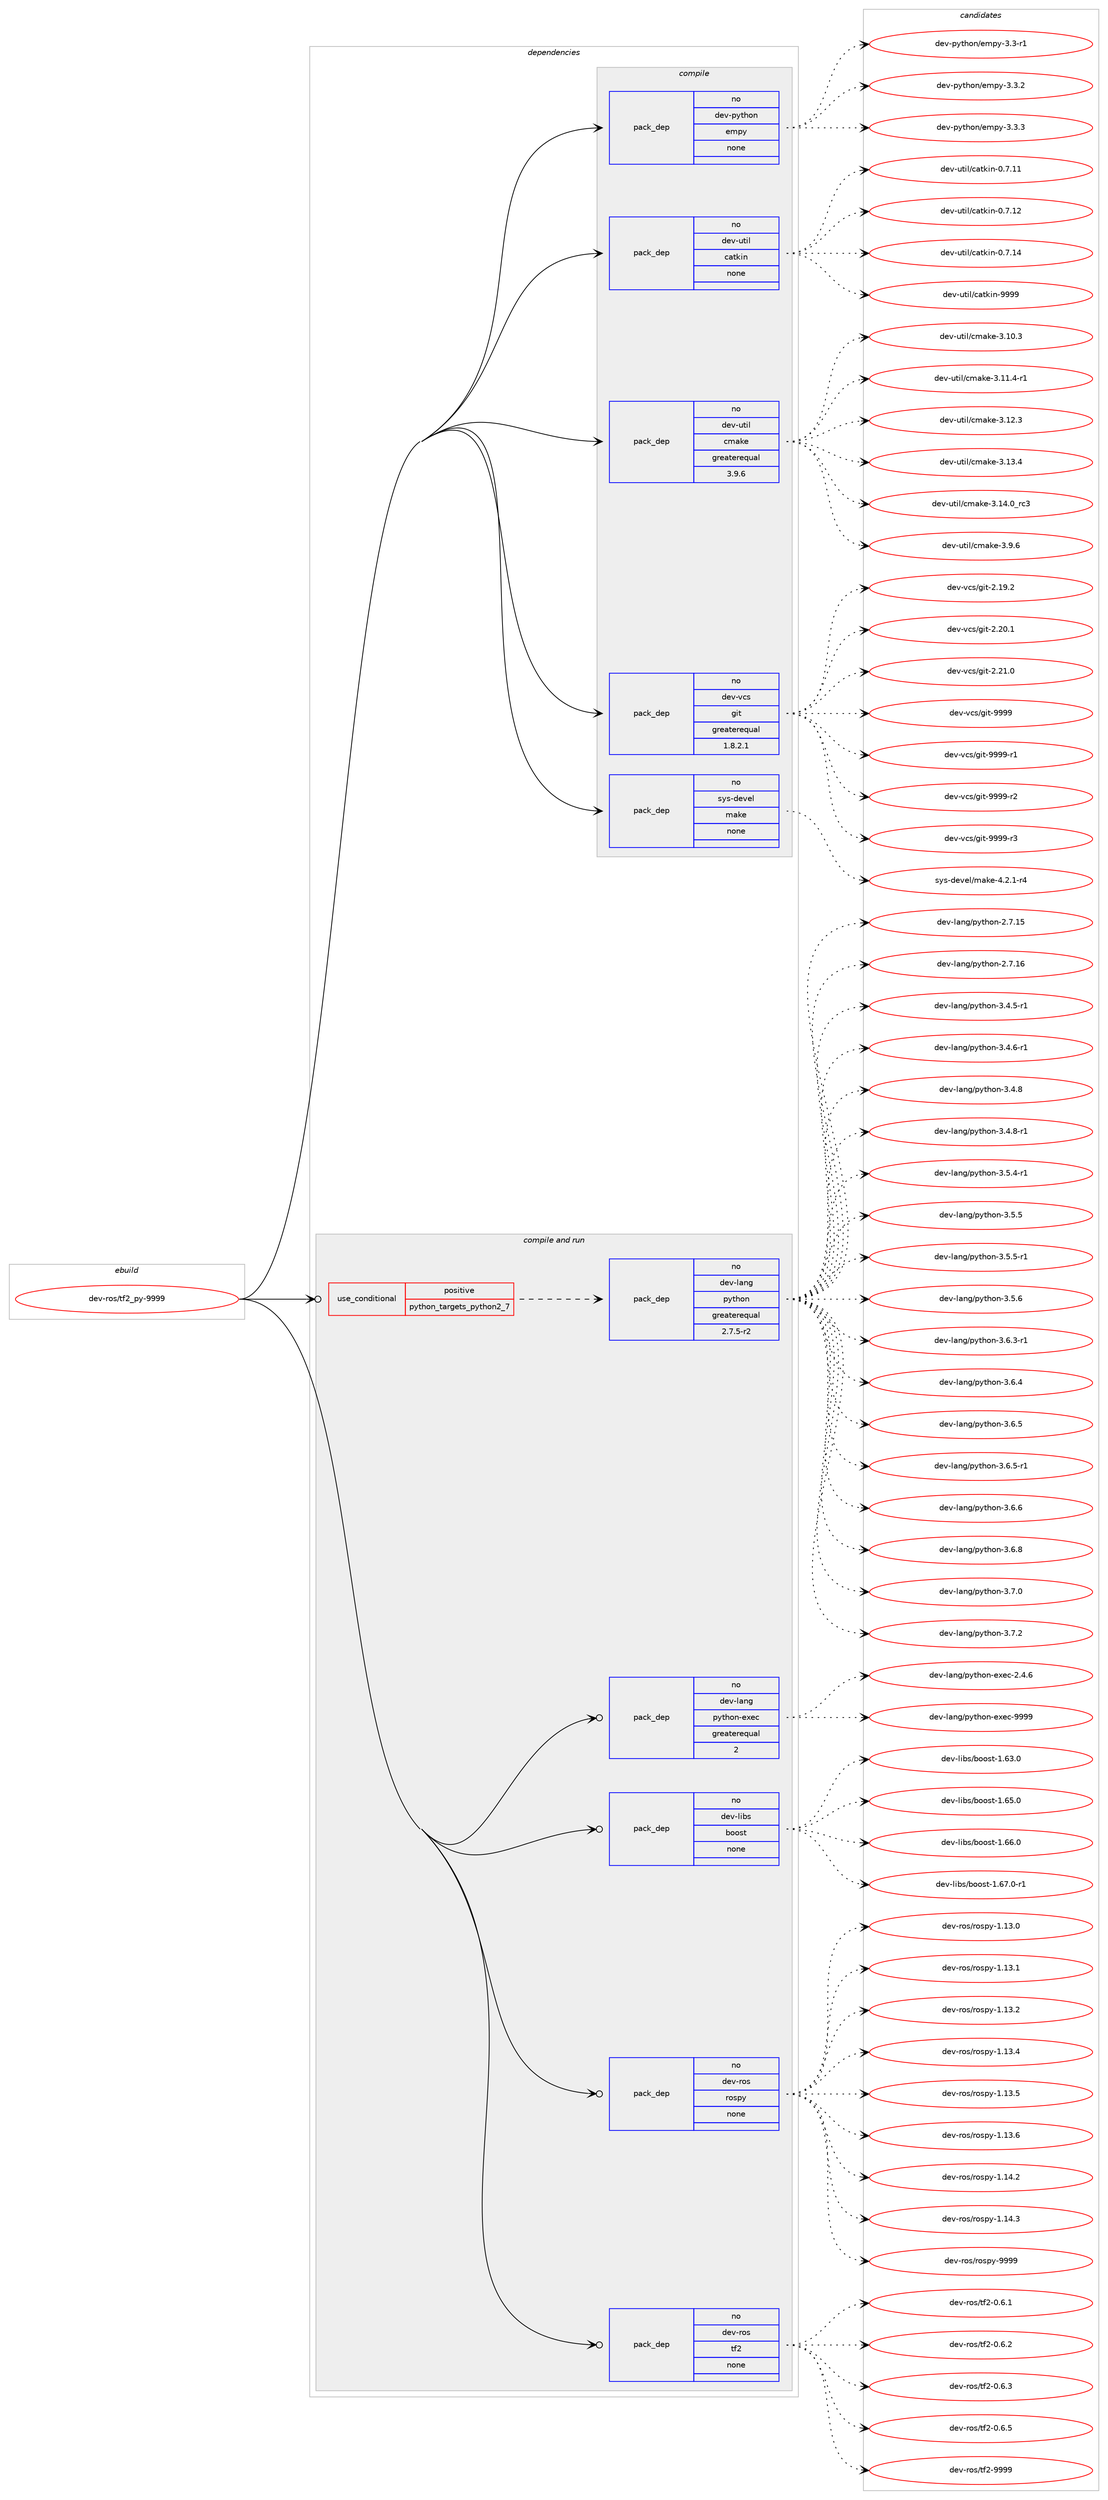 digraph prolog {

# *************
# Graph options
# *************

newrank=true;
concentrate=true;
compound=true;
graph [rankdir=LR,fontname=Helvetica,fontsize=10,ranksep=1.5];#, ranksep=2.5, nodesep=0.2];
edge  [arrowhead=vee];
node  [fontname=Helvetica,fontsize=10];

# **********
# The ebuild
# **********

subgraph cluster_leftcol {
color=gray;
rank=same;
label=<<i>ebuild</i>>;
id [label="dev-ros/tf2_py-9999", color=red, width=4, href="../dev-ros/tf2_py-9999.svg"];
}

# ****************
# The dependencies
# ****************

subgraph cluster_midcol {
color=gray;
label=<<i>dependencies</i>>;
subgraph cluster_compile {
fillcolor="#eeeeee";
style=filled;
label=<<i>compile</i>>;
subgraph pack1060582 {
dependency1475567 [label=<<TABLE BORDER="0" CELLBORDER="1" CELLSPACING="0" CELLPADDING="4" WIDTH="220"><TR><TD ROWSPAN="6" CELLPADDING="30">pack_dep</TD></TR><TR><TD WIDTH="110">no</TD></TR><TR><TD>dev-python</TD></TR><TR><TD>empy</TD></TR><TR><TD>none</TD></TR><TR><TD></TD></TR></TABLE>>, shape=none, color=blue];
}
id:e -> dependency1475567:w [weight=20,style="solid",arrowhead="vee"];
subgraph pack1060583 {
dependency1475568 [label=<<TABLE BORDER="0" CELLBORDER="1" CELLSPACING="0" CELLPADDING="4" WIDTH="220"><TR><TD ROWSPAN="6" CELLPADDING="30">pack_dep</TD></TR><TR><TD WIDTH="110">no</TD></TR><TR><TD>dev-util</TD></TR><TR><TD>catkin</TD></TR><TR><TD>none</TD></TR><TR><TD></TD></TR></TABLE>>, shape=none, color=blue];
}
id:e -> dependency1475568:w [weight=20,style="solid",arrowhead="vee"];
subgraph pack1060584 {
dependency1475569 [label=<<TABLE BORDER="0" CELLBORDER="1" CELLSPACING="0" CELLPADDING="4" WIDTH="220"><TR><TD ROWSPAN="6" CELLPADDING="30">pack_dep</TD></TR><TR><TD WIDTH="110">no</TD></TR><TR><TD>dev-util</TD></TR><TR><TD>cmake</TD></TR><TR><TD>greaterequal</TD></TR><TR><TD>3.9.6</TD></TR></TABLE>>, shape=none, color=blue];
}
id:e -> dependency1475569:w [weight=20,style="solid",arrowhead="vee"];
subgraph pack1060585 {
dependency1475570 [label=<<TABLE BORDER="0" CELLBORDER="1" CELLSPACING="0" CELLPADDING="4" WIDTH="220"><TR><TD ROWSPAN="6" CELLPADDING="30">pack_dep</TD></TR><TR><TD WIDTH="110">no</TD></TR><TR><TD>dev-vcs</TD></TR><TR><TD>git</TD></TR><TR><TD>greaterequal</TD></TR><TR><TD>1.8.2.1</TD></TR></TABLE>>, shape=none, color=blue];
}
id:e -> dependency1475570:w [weight=20,style="solid",arrowhead="vee"];
subgraph pack1060586 {
dependency1475571 [label=<<TABLE BORDER="0" CELLBORDER="1" CELLSPACING="0" CELLPADDING="4" WIDTH="220"><TR><TD ROWSPAN="6" CELLPADDING="30">pack_dep</TD></TR><TR><TD WIDTH="110">no</TD></TR><TR><TD>sys-devel</TD></TR><TR><TD>make</TD></TR><TR><TD>none</TD></TR><TR><TD></TD></TR></TABLE>>, shape=none, color=blue];
}
id:e -> dependency1475571:w [weight=20,style="solid",arrowhead="vee"];
}
subgraph cluster_compileandrun {
fillcolor="#eeeeee";
style=filled;
label=<<i>compile and run</i>>;
subgraph cond391595 {
dependency1475572 [label=<<TABLE BORDER="0" CELLBORDER="1" CELLSPACING="0" CELLPADDING="4"><TR><TD ROWSPAN="3" CELLPADDING="10">use_conditional</TD></TR><TR><TD>positive</TD></TR><TR><TD>python_targets_python2_7</TD></TR></TABLE>>, shape=none, color=red];
subgraph pack1060587 {
dependency1475573 [label=<<TABLE BORDER="0" CELLBORDER="1" CELLSPACING="0" CELLPADDING="4" WIDTH="220"><TR><TD ROWSPAN="6" CELLPADDING="30">pack_dep</TD></TR><TR><TD WIDTH="110">no</TD></TR><TR><TD>dev-lang</TD></TR><TR><TD>python</TD></TR><TR><TD>greaterequal</TD></TR><TR><TD>2.7.5-r2</TD></TR></TABLE>>, shape=none, color=blue];
}
dependency1475572:e -> dependency1475573:w [weight=20,style="dashed",arrowhead="vee"];
}
id:e -> dependency1475572:w [weight=20,style="solid",arrowhead="odotvee"];
subgraph pack1060588 {
dependency1475574 [label=<<TABLE BORDER="0" CELLBORDER="1" CELLSPACING="0" CELLPADDING="4" WIDTH="220"><TR><TD ROWSPAN="6" CELLPADDING="30">pack_dep</TD></TR><TR><TD WIDTH="110">no</TD></TR><TR><TD>dev-lang</TD></TR><TR><TD>python-exec</TD></TR><TR><TD>greaterequal</TD></TR><TR><TD>2</TD></TR></TABLE>>, shape=none, color=blue];
}
id:e -> dependency1475574:w [weight=20,style="solid",arrowhead="odotvee"];
subgraph pack1060589 {
dependency1475575 [label=<<TABLE BORDER="0" CELLBORDER="1" CELLSPACING="0" CELLPADDING="4" WIDTH="220"><TR><TD ROWSPAN="6" CELLPADDING="30">pack_dep</TD></TR><TR><TD WIDTH="110">no</TD></TR><TR><TD>dev-libs</TD></TR><TR><TD>boost</TD></TR><TR><TD>none</TD></TR><TR><TD></TD></TR></TABLE>>, shape=none, color=blue];
}
id:e -> dependency1475575:w [weight=20,style="solid",arrowhead="odotvee"];
subgraph pack1060590 {
dependency1475576 [label=<<TABLE BORDER="0" CELLBORDER="1" CELLSPACING="0" CELLPADDING="4" WIDTH="220"><TR><TD ROWSPAN="6" CELLPADDING="30">pack_dep</TD></TR><TR><TD WIDTH="110">no</TD></TR><TR><TD>dev-ros</TD></TR><TR><TD>rospy</TD></TR><TR><TD>none</TD></TR><TR><TD></TD></TR></TABLE>>, shape=none, color=blue];
}
id:e -> dependency1475576:w [weight=20,style="solid",arrowhead="odotvee"];
subgraph pack1060591 {
dependency1475577 [label=<<TABLE BORDER="0" CELLBORDER="1" CELLSPACING="0" CELLPADDING="4" WIDTH="220"><TR><TD ROWSPAN="6" CELLPADDING="30">pack_dep</TD></TR><TR><TD WIDTH="110">no</TD></TR><TR><TD>dev-ros</TD></TR><TR><TD>tf2</TD></TR><TR><TD>none</TD></TR><TR><TD></TD></TR></TABLE>>, shape=none, color=blue];
}
id:e -> dependency1475577:w [weight=20,style="solid",arrowhead="odotvee"];
}
subgraph cluster_run {
fillcolor="#eeeeee";
style=filled;
label=<<i>run</i>>;
}
}

# **************
# The candidates
# **************

subgraph cluster_choices {
rank=same;
color=gray;
label=<<i>candidates</i>>;

subgraph choice1060582 {
color=black;
nodesep=1;
choice1001011184511212111610411111047101109112121455146514511449 [label="dev-python/empy-3.3-r1", color=red, width=4,href="../dev-python/empy-3.3-r1.svg"];
choice1001011184511212111610411111047101109112121455146514650 [label="dev-python/empy-3.3.2", color=red, width=4,href="../dev-python/empy-3.3.2.svg"];
choice1001011184511212111610411111047101109112121455146514651 [label="dev-python/empy-3.3.3", color=red, width=4,href="../dev-python/empy-3.3.3.svg"];
dependency1475567:e -> choice1001011184511212111610411111047101109112121455146514511449:w [style=dotted,weight="100"];
dependency1475567:e -> choice1001011184511212111610411111047101109112121455146514650:w [style=dotted,weight="100"];
dependency1475567:e -> choice1001011184511212111610411111047101109112121455146514651:w [style=dotted,weight="100"];
}
subgraph choice1060583 {
color=black;
nodesep=1;
choice1001011184511711610510847999711610710511045484655464949 [label="dev-util/catkin-0.7.11", color=red, width=4,href="../dev-util/catkin-0.7.11.svg"];
choice1001011184511711610510847999711610710511045484655464950 [label="dev-util/catkin-0.7.12", color=red, width=4,href="../dev-util/catkin-0.7.12.svg"];
choice1001011184511711610510847999711610710511045484655464952 [label="dev-util/catkin-0.7.14", color=red, width=4,href="../dev-util/catkin-0.7.14.svg"];
choice100101118451171161051084799971161071051104557575757 [label="dev-util/catkin-9999", color=red, width=4,href="../dev-util/catkin-9999.svg"];
dependency1475568:e -> choice1001011184511711610510847999711610710511045484655464949:w [style=dotted,weight="100"];
dependency1475568:e -> choice1001011184511711610510847999711610710511045484655464950:w [style=dotted,weight="100"];
dependency1475568:e -> choice1001011184511711610510847999711610710511045484655464952:w [style=dotted,weight="100"];
dependency1475568:e -> choice100101118451171161051084799971161071051104557575757:w [style=dotted,weight="100"];
}
subgraph choice1060584 {
color=black;
nodesep=1;
choice1001011184511711610510847991099710710145514649484651 [label="dev-util/cmake-3.10.3", color=red, width=4,href="../dev-util/cmake-3.10.3.svg"];
choice10010111845117116105108479910997107101455146494946524511449 [label="dev-util/cmake-3.11.4-r1", color=red, width=4,href="../dev-util/cmake-3.11.4-r1.svg"];
choice1001011184511711610510847991099710710145514649504651 [label="dev-util/cmake-3.12.3", color=red, width=4,href="../dev-util/cmake-3.12.3.svg"];
choice1001011184511711610510847991099710710145514649514652 [label="dev-util/cmake-3.13.4", color=red, width=4,href="../dev-util/cmake-3.13.4.svg"];
choice1001011184511711610510847991099710710145514649524648951149951 [label="dev-util/cmake-3.14.0_rc3", color=red, width=4,href="../dev-util/cmake-3.14.0_rc3.svg"];
choice10010111845117116105108479910997107101455146574654 [label="dev-util/cmake-3.9.6", color=red, width=4,href="../dev-util/cmake-3.9.6.svg"];
dependency1475569:e -> choice1001011184511711610510847991099710710145514649484651:w [style=dotted,weight="100"];
dependency1475569:e -> choice10010111845117116105108479910997107101455146494946524511449:w [style=dotted,weight="100"];
dependency1475569:e -> choice1001011184511711610510847991099710710145514649504651:w [style=dotted,weight="100"];
dependency1475569:e -> choice1001011184511711610510847991099710710145514649514652:w [style=dotted,weight="100"];
dependency1475569:e -> choice1001011184511711610510847991099710710145514649524648951149951:w [style=dotted,weight="100"];
dependency1475569:e -> choice10010111845117116105108479910997107101455146574654:w [style=dotted,weight="100"];
}
subgraph choice1060585 {
color=black;
nodesep=1;
choice10010111845118991154710310511645504649574650 [label="dev-vcs/git-2.19.2", color=red, width=4,href="../dev-vcs/git-2.19.2.svg"];
choice10010111845118991154710310511645504650484649 [label="dev-vcs/git-2.20.1", color=red, width=4,href="../dev-vcs/git-2.20.1.svg"];
choice10010111845118991154710310511645504650494648 [label="dev-vcs/git-2.21.0", color=red, width=4,href="../dev-vcs/git-2.21.0.svg"];
choice1001011184511899115471031051164557575757 [label="dev-vcs/git-9999", color=red, width=4,href="../dev-vcs/git-9999.svg"];
choice10010111845118991154710310511645575757574511449 [label="dev-vcs/git-9999-r1", color=red, width=4,href="../dev-vcs/git-9999-r1.svg"];
choice10010111845118991154710310511645575757574511450 [label="dev-vcs/git-9999-r2", color=red, width=4,href="../dev-vcs/git-9999-r2.svg"];
choice10010111845118991154710310511645575757574511451 [label="dev-vcs/git-9999-r3", color=red, width=4,href="../dev-vcs/git-9999-r3.svg"];
dependency1475570:e -> choice10010111845118991154710310511645504649574650:w [style=dotted,weight="100"];
dependency1475570:e -> choice10010111845118991154710310511645504650484649:w [style=dotted,weight="100"];
dependency1475570:e -> choice10010111845118991154710310511645504650494648:w [style=dotted,weight="100"];
dependency1475570:e -> choice1001011184511899115471031051164557575757:w [style=dotted,weight="100"];
dependency1475570:e -> choice10010111845118991154710310511645575757574511449:w [style=dotted,weight="100"];
dependency1475570:e -> choice10010111845118991154710310511645575757574511450:w [style=dotted,weight="100"];
dependency1475570:e -> choice10010111845118991154710310511645575757574511451:w [style=dotted,weight="100"];
}
subgraph choice1060586 {
color=black;
nodesep=1;
choice1151211154510010111810110847109971071014552465046494511452 [label="sys-devel/make-4.2.1-r4", color=red, width=4,href="../sys-devel/make-4.2.1-r4.svg"];
dependency1475571:e -> choice1151211154510010111810110847109971071014552465046494511452:w [style=dotted,weight="100"];
}
subgraph choice1060587 {
color=black;
nodesep=1;
choice10010111845108971101034711212111610411111045504655464953 [label="dev-lang/python-2.7.15", color=red, width=4,href="../dev-lang/python-2.7.15.svg"];
choice10010111845108971101034711212111610411111045504655464954 [label="dev-lang/python-2.7.16", color=red, width=4,href="../dev-lang/python-2.7.16.svg"];
choice1001011184510897110103471121211161041111104551465246534511449 [label="dev-lang/python-3.4.5-r1", color=red, width=4,href="../dev-lang/python-3.4.5-r1.svg"];
choice1001011184510897110103471121211161041111104551465246544511449 [label="dev-lang/python-3.4.6-r1", color=red, width=4,href="../dev-lang/python-3.4.6-r1.svg"];
choice100101118451089711010347112121116104111110455146524656 [label="dev-lang/python-3.4.8", color=red, width=4,href="../dev-lang/python-3.4.8.svg"];
choice1001011184510897110103471121211161041111104551465246564511449 [label="dev-lang/python-3.4.8-r1", color=red, width=4,href="../dev-lang/python-3.4.8-r1.svg"];
choice1001011184510897110103471121211161041111104551465346524511449 [label="dev-lang/python-3.5.4-r1", color=red, width=4,href="../dev-lang/python-3.5.4-r1.svg"];
choice100101118451089711010347112121116104111110455146534653 [label="dev-lang/python-3.5.5", color=red, width=4,href="../dev-lang/python-3.5.5.svg"];
choice1001011184510897110103471121211161041111104551465346534511449 [label="dev-lang/python-3.5.5-r1", color=red, width=4,href="../dev-lang/python-3.5.5-r1.svg"];
choice100101118451089711010347112121116104111110455146534654 [label="dev-lang/python-3.5.6", color=red, width=4,href="../dev-lang/python-3.5.6.svg"];
choice1001011184510897110103471121211161041111104551465446514511449 [label="dev-lang/python-3.6.3-r1", color=red, width=4,href="../dev-lang/python-3.6.3-r1.svg"];
choice100101118451089711010347112121116104111110455146544652 [label="dev-lang/python-3.6.4", color=red, width=4,href="../dev-lang/python-3.6.4.svg"];
choice100101118451089711010347112121116104111110455146544653 [label="dev-lang/python-3.6.5", color=red, width=4,href="../dev-lang/python-3.6.5.svg"];
choice1001011184510897110103471121211161041111104551465446534511449 [label="dev-lang/python-3.6.5-r1", color=red, width=4,href="../dev-lang/python-3.6.5-r1.svg"];
choice100101118451089711010347112121116104111110455146544654 [label="dev-lang/python-3.6.6", color=red, width=4,href="../dev-lang/python-3.6.6.svg"];
choice100101118451089711010347112121116104111110455146544656 [label="dev-lang/python-3.6.8", color=red, width=4,href="../dev-lang/python-3.6.8.svg"];
choice100101118451089711010347112121116104111110455146554648 [label="dev-lang/python-3.7.0", color=red, width=4,href="../dev-lang/python-3.7.0.svg"];
choice100101118451089711010347112121116104111110455146554650 [label="dev-lang/python-3.7.2", color=red, width=4,href="../dev-lang/python-3.7.2.svg"];
dependency1475573:e -> choice10010111845108971101034711212111610411111045504655464953:w [style=dotted,weight="100"];
dependency1475573:e -> choice10010111845108971101034711212111610411111045504655464954:w [style=dotted,weight="100"];
dependency1475573:e -> choice1001011184510897110103471121211161041111104551465246534511449:w [style=dotted,weight="100"];
dependency1475573:e -> choice1001011184510897110103471121211161041111104551465246544511449:w [style=dotted,weight="100"];
dependency1475573:e -> choice100101118451089711010347112121116104111110455146524656:w [style=dotted,weight="100"];
dependency1475573:e -> choice1001011184510897110103471121211161041111104551465246564511449:w [style=dotted,weight="100"];
dependency1475573:e -> choice1001011184510897110103471121211161041111104551465346524511449:w [style=dotted,weight="100"];
dependency1475573:e -> choice100101118451089711010347112121116104111110455146534653:w [style=dotted,weight="100"];
dependency1475573:e -> choice1001011184510897110103471121211161041111104551465346534511449:w [style=dotted,weight="100"];
dependency1475573:e -> choice100101118451089711010347112121116104111110455146534654:w [style=dotted,weight="100"];
dependency1475573:e -> choice1001011184510897110103471121211161041111104551465446514511449:w [style=dotted,weight="100"];
dependency1475573:e -> choice100101118451089711010347112121116104111110455146544652:w [style=dotted,weight="100"];
dependency1475573:e -> choice100101118451089711010347112121116104111110455146544653:w [style=dotted,weight="100"];
dependency1475573:e -> choice1001011184510897110103471121211161041111104551465446534511449:w [style=dotted,weight="100"];
dependency1475573:e -> choice100101118451089711010347112121116104111110455146544654:w [style=dotted,weight="100"];
dependency1475573:e -> choice100101118451089711010347112121116104111110455146544656:w [style=dotted,weight="100"];
dependency1475573:e -> choice100101118451089711010347112121116104111110455146554648:w [style=dotted,weight="100"];
dependency1475573:e -> choice100101118451089711010347112121116104111110455146554650:w [style=dotted,weight="100"];
}
subgraph choice1060588 {
color=black;
nodesep=1;
choice1001011184510897110103471121211161041111104510112010199455046524654 [label="dev-lang/python-exec-2.4.6", color=red, width=4,href="../dev-lang/python-exec-2.4.6.svg"];
choice10010111845108971101034711212111610411111045101120101994557575757 [label="dev-lang/python-exec-9999", color=red, width=4,href="../dev-lang/python-exec-9999.svg"];
dependency1475574:e -> choice1001011184510897110103471121211161041111104510112010199455046524654:w [style=dotted,weight="100"];
dependency1475574:e -> choice10010111845108971101034711212111610411111045101120101994557575757:w [style=dotted,weight="100"];
}
subgraph choice1060589 {
color=black;
nodesep=1;
choice1001011184510810598115479811111111511645494654514648 [label="dev-libs/boost-1.63.0", color=red, width=4,href="../dev-libs/boost-1.63.0.svg"];
choice1001011184510810598115479811111111511645494654534648 [label="dev-libs/boost-1.65.0", color=red, width=4,href="../dev-libs/boost-1.65.0.svg"];
choice1001011184510810598115479811111111511645494654544648 [label="dev-libs/boost-1.66.0", color=red, width=4,href="../dev-libs/boost-1.66.0.svg"];
choice10010111845108105981154798111111115116454946545546484511449 [label="dev-libs/boost-1.67.0-r1", color=red, width=4,href="../dev-libs/boost-1.67.0-r1.svg"];
dependency1475575:e -> choice1001011184510810598115479811111111511645494654514648:w [style=dotted,weight="100"];
dependency1475575:e -> choice1001011184510810598115479811111111511645494654534648:w [style=dotted,weight="100"];
dependency1475575:e -> choice1001011184510810598115479811111111511645494654544648:w [style=dotted,weight="100"];
dependency1475575:e -> choice10010111845108105981154798111111115116454946545546484511449:w [style=dotted,weight="100"];
}
subgraph choice1060590 {
color=black;
nodesep=1;
choice100101118451141111154711411111511212145494649514648 [label="dev-ros/rospy-1.13.0", color=red, width=4,href="../dev-ros/rospy-1.13.0.svg"];
choice100101118451141111154711411111511212145494649514649 [label="dev-ros/rospy-1.13.1", color=red, width=4,href="../dev-ros/rospy-1.13.1.svg"];
choice100101118451141111154711411111511212145494649514650 [label="dev-ros/rospy-1.13.2", color=red, width=4,href="../dev-ros/rospy-1.13.2.svg"];
choice100101118451141111154711411111511212145494649514652 [label="dev-ros/rospy-1.13.4", color=red, width=4,href="../dev-ros/rospy-1.13.4.svg"];
choice100101118451141111154711411111511212145494649514653 [label="dev-ros/rospy-1.13.5", color=red, width=4,href="../dev-ros/rospy-1.13.5.svg"];
choice100101118451141111154711411111511212145494649514654 [label="dev-ros/rospy-1.13.6", color=red, width=4,href="../dev-ros/rospy-1.13.6.svg"];
choice100101118451141111154711411111511212145494649524650 [label="dev-ros/rospy-1.14.2", color=red, width=4,href="../dev-ros/rospy-1.14.2.svg"];
choice100101118451141111154711411111511212145494649524651 [label="dev-ros/rospy-1.14.3", color=red, width=4,href="../dev-ros/rospy-1.14.3.svg"];
choice10010111845114111115471141111151121214557575757 [label="dev-ros/rospy-9999", color=red, width=4,href="../dev-ros/rospy-9999.svg"];
dependency1475576:e -> choice100101118451141111154711411111511212145494649514648:w [style=dotted,weight="100"];
dependency1475576:e -> choice100101118451141111154711411111511212145494649514649:w [style=dotted,weight="100"];
dependency1475576:e -> choice100101118451141111154711411111511212145494649514650:w [style=dotted,weight="100"];
dependency1475576:e -> choice100101118451141111154711411111511212145494649514652:w [style=dotted,weight="100"];
dependency1475576:e -> choice100101118451141111154711411111511212145494649514653:w [style=dotted,weight="100"];
dependency1475576:e -> choice100101118451141111154711411111511212145494649514654:w [style=dotted,weight="100"];
dependency1475576:e -> choice100101118451141111154711411111511212145494649524650:w [style=dotted,weight="100"];
dependency1475576:e -> choice100101118451141111154711411111511212145494649524651:w [style=dotted,weight="100"];
dependency1475576:e -> choice10010111845114111115471141111151121214557575757:w [style=dotted,weight="100"];
}
subgraph choice1060591 {
color=black;
nodesep=1;
choice100101118451141111154711610250454846544649 [label="dev-ros/tf2-0.6.1", color=red, width=4,href="../dev-ros/tf2-0.6.1.svg"];
choice100101118451141111154711610250454846544650 [label="dev-ros/tf2-0.6.2", color=red, width=4,href="../dev-ros/tf2-0.6.2.svg"];
choice100101118451141111154711610250454846544651 [label="dev-ros/tf2-0.6.3", color=red, width=4,href="../dev-ros/tf2-0.6.3.svg"];
choice100101118451141111154711610250454846544653 [label="dev-ros/tf2-0.6.5", color=red, width=4,href="../dev-ros/tf2-0.6.5.svg"];
choice1001011184511411111547116102504557575757 [label="dev-ros/tf2-9999", color=red, width=4,href="../dev-ros/tf2-9999.svg"];
dependency1475577:e -> choice100101118451141111154711610250454846544649:w [style=dotted,weight="100"];
dependency1475577:e -> choice100101118451141111154711610250454846544650:w [style=dotted,weight="100"];
dependency1475577:e -> choice100101118451141111154711610250454846544651:w [style=dotted,weight="100"];
dependency1475577:e -> choice100101118451141111154711610250454846544653:w [style=dotted,weight="100"];
dependency1475577:e -> choice1001011184511411111547116102504557575757:w [style=dotted,weight="100"];
}
}

}
